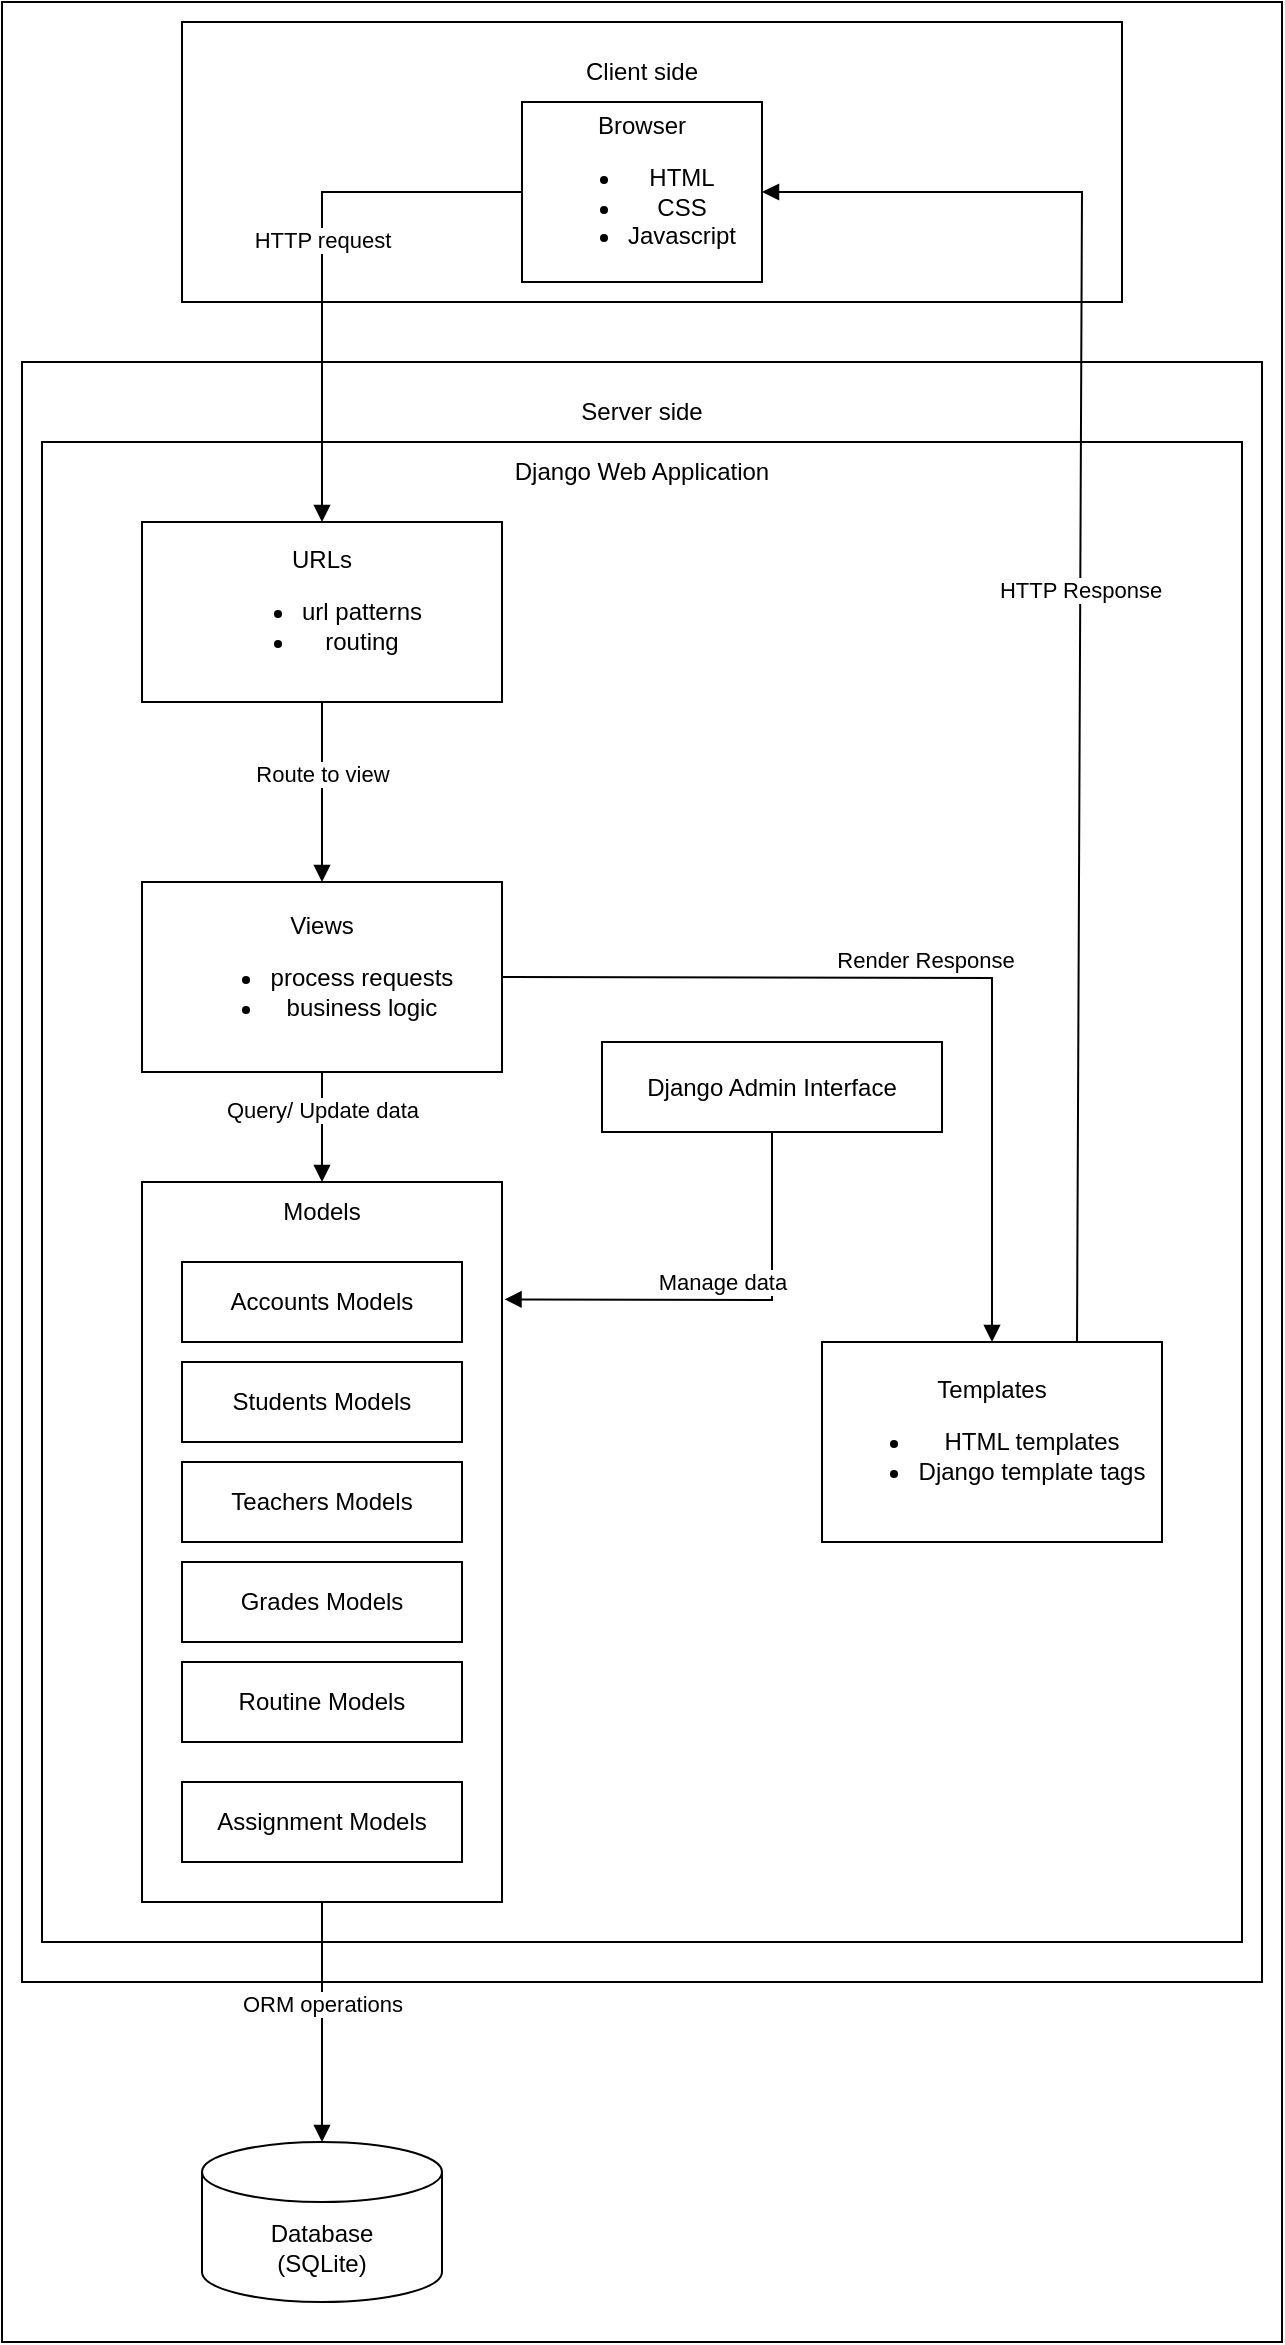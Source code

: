 <mxfile version="26.1.0">
  <diagram name="Page-1" id="lrRyJiNfdquQ_s9fhaxN">
    <mxGraphModel dx="947" dy="1084" grid="1" gridSize="10" guides="1" tooltips="1" connect="1" arrows="1" fold="1" page="1" pageScale="1" pageWidth="850" pageHeight="1100" math="0" shadow="0">
      <root>
        <mxCell id="0" />
        <mxCell id="1" parent="0" />
        <mxCell id="MOwVqs5IYtBJF2iBXdzO-2" value="" style="rounded=0;whiteSpace=wrap;html=1;" vertex="1" parent="1">
          <mxGeometry x="100" y="40" width="640" height="1170" as="geometry" />
        </mxCell>
        <mxCell id="MOwVqs5IYtBJF2iBXdzO-3" value="" style="rounded=0;whiteSpace=wrap;html=1;" vertex="1" parent="1">
          <mxGeometry x="190" y="50" width="470" height="140" as="geometry" />
        </mxCell>
        <mxCell id="MOwVqs5IYtBJF2iBXdzO-4" value="&lt;div&gt;Browser&lt;/div&gt;&lt;div&gt;&lt;ul&gt;&lt;li&gt;HTML&lt;/li&gt;&lt;li&gt;CSS&lt;/li&gt;&lt;li&gt;Javascript&lt;/li&gt;&lt;/ul&gt;&lt;/div&gt;" style="rounded=0;whiteSpace=wrap;html=1;" vertex="1" parent="1">
          <mxGeometry x="360" y="90" width="120" height="90" as="geometry" />
        </mxCell>
        <mxCell id="MOwVqs5IYtBJF2iBXdzO-7" value="Client side" style="text;html=1;align=center;verticalAlign=middle;whiteSpace=wrap;rounded=0;" vertex="1" parent="1">
          <mxGeometry x="390" y="60" width="60" height="30" as="geometry" />
        </mxCell>
        <mxCell id="MOwVqs5IYtBJF2iBXdzO-8" value="" style="rounded=0;whiteSpace=wrap;html=1;" vertex="1" parent="1">
          <mxGeometry x="110" y="220" width="620" height="810" as="geometry" />
        </mxCell>
        <mxCell id="MOwVqs5IYtBJF2iBXdzO-9" value="" style="rounded=0;whiteSpace=wrap;html=1;" vertex="1" parent="1">
          <mxGeometry x="120" y="260" width="600" height="750" as="geometry" />
        </mxCell>
        <mxCell id="MOwVqs5IYtBJF2iBXdzO-10" value="Server side" style="text;html=1;align=center;verticalAlign=middle;whiteSpace=wrap;rounded=0;" vertex="1" parent="1">
          <mxGeometry x="380" y="230" width="80" height="30" as="geometry" />
        </mxCell>
        <mxCell id="MOwVqs5IYtBJF2iBXdzO-12" value="Django Web Application" style="text;html=1;align=center;verticalAlign=middle;whiteSpace=wrap;rounded=0;" vertex="1" parent="1">
          <mxGeometry x="350" y="260" width="140" height="30" as="geometry" />
        </mxCell>
        <mxCell id="MOwVqs5IYtBJF2iBXdzO-13" value="URLs&lt;div&gt;&lt;ul&gt;&lt;li&gt;url patterns&lt;/li&gt;&lt;li&gt;routing&lt;/li&gt;&lt;/ul&gt;&lt;/div&gt;" style="rounded=0;whiteSpace=wrap;html=1;" vertex="1" parent="1">
          <mxGeometry x="170" y="300" width="180" height="90" as="geometry" />
        </mxCell>
        <mxCell id="MOwVqs5IYtBJF2iBXdzO-14" value="Views&lt;div&gt;&lt;ul&gt;&lt;li&gt;process requests&lt;/li&gt;&lt;li&gt;business logic&lt;/li&gt;&lt;/ul&gt;&lt;/div&gt;" style="rounded=0;whiteSpace=wrap;html=1;" vertex="1" parent="1">
          <mxGeometry x="170" y="480" width="180" height="95" as="geometry" />
        </mxCell>
        <mxCell id="MOwVqs5IYtBJF2iBXdzO-15" value="Django Admin Interface" style="rounded=0;whiteSpace=wrap;html=1;" vertex="1" parent="1">
          <mxGeometry x="400" y="560" width="170" height="45" as="geometry" />
        </mxCell>
        <mxCell id="MOwVqs5IYtBJF2iBXdzO-17" value="" style="rounded=0;whiteSpace=wrap;html=1;" vertex="1" parent="1">
          <mxGeometry x="170" y="630" width="180" height="360" as="geometry" />
        </mxCell>
        <mxCell id="MOwVqs5IYtBJF2iBXdzO-18" value="Accounts Models" style="rounded=0;whiteSpace=wrap;html=1;" vertex="1" parent="1">
          <mxGeometry x="190" y="670" width="140" height="40" as="geometry" />
        </mxCell>
        <mxCell id="MOwVqs5IYtBJF2iBXdzO-19" value="Students Models" style="rounded=0;whiteSpace=wrap;html=1;" vertex="1" parent="1">
          <mxGeometry x="190" y="720" width="140" height="40" as="geometry" />
        </mxCell>
        <mxCell id="MOwVqs5IYtBJF2iBXdzO-20" value="Teachers Models" style="rounded=0;whiteSpace=wrap;html=1;" vertex="1" parent="1">
          <mxGeometry x="190" y="770" width="140" height="40" as="geometry" />
        </mxCell>
        <mxCell id="MOwVqs5IYtBJF2iBXdzO-21" value="Grades Models" style="rounded=0;whiteSpace=wrap;html=1;" vertex="1" parent="1">
          <mxGeometry x="190" y="820" width="140" height="40" as="geometry" />
        </mxCell>
        <mxCell id="MOwVqs5IYtBJF2iBXdzO-22" value="Routine Models" style="rounded=0;whiteSpace=wrap;html=1;" vertex="1" parent="1">
          <mxGeometry x="190" y="870" width="140" height="40" as="geometry" />
        </mxCell>
        <mxCell id="MOwVqs5IYtBJF2iBXdzO-23" value="Assignment Models" style="rounded=0;whiteSpace=wrap;html=1;" vertex="1" parent="1">
          <mxGeometry x="190" y="930" width="140" height="40" as="geometry" />
        </mxCell>
        <mxCell id="MOwVqs5IYtBJF2iBXdzO-25" value="Models" style="text;html=1;align=center;verticalAlign=middle;whiteSpace=wrap;rounded=0;" vertex="1" parent="1">
          <mxGeometry x="220" y="630" width="80" height="30" as="geometry" />
        </mxCell>
        <mxCell id="MOwVqs5IYtBJF2iBXdzO-26" value="Templates&lt;div&gt;&lt;ul&gt;&lt;li&gt;HTML templates&lt;/li&gt;&lt;li&gt;Django template tags&lt;/li&gt;&lt;/ul&gt;&lt;/div&gt;" style="rounded=0;whiteSpace=wrap;html=1;" vertex="1" parent="1">
          <mxGeometry x="510" y="710" width="170" height="100" as="geometry" />
        </mxCell>
        <mxCell id="MOwVqs5IYtBJF2iBXdzO-27" value="Database&lt;div&gt;(SQLite)&lt;/div&gt;" style="shape=cylinder3;whiteSpace=wrap;html=1;boundedLbl=1;backgroundOutline=1;size=15;" vertex="1" parent="1">
          <mxGeometry x="200" y="1110" width="120" height="80" as="geometry" />
        </mxCell>
        <mxCell id="MOwVqs5IYtBJF2iBXdzO-28" value="ORM operations" style="html=1;verticalAlign=bottom;endArrow=block;curved=0;rounded=0;exitX=0.5;exitY=1;exitDx=0;exitDy=0;entryX=0.5;entryY=0;entryDx=0;entryDy=0;entryPerimeter=0;" edge="1" parent="1" source="MOwVqs5IYtBJF2iBXdzO-17" target="MOwVqs5IYtBJF2iBXdzO-27">
          <mxGeometry width="80" relative="1" as="geometry">
            <mxPoint x="360" y="940" as="sourcePoint" />
            <mxPoint x="440" y="940" as="targetPoint" />
          </mxGeometry>
        </mxCell>
        <mxCell id="MOwVqs5IYtBJF2iBXdzO-29" value="HTTP request" style="html=1;verticalAlign=bottom;endArrow=block;curved=0;rounded=0;exitX=0;exitY=0.5;exitDx=0;exitDy=0;entryX=0.5;entryY=0;entryDx=0;entryDy=0;" edge="1" parent="1" source="MOwVqs5IYtBJF2iBXdzO-4" target="MOwVqs5IYtBJF2iBXdzO-13">
          <mxGeometry width="80" relative="1" as="geometry">
            <mxPoint x="360" y="320" as="sourcePoint" />
            <mxPoint x="440" y="320" as="targetPoint" />
            <Array as="points">
              <mxPoint x="260" y="135" />
            </Array>
          </mxGeometry>
        </mxCell>
        <mxCell id="MOwVqs5IYtBJF2iBXdzO-30" value="Route to view" style="html=1;verticalAlign=bottom;endArrow=block;curved=0;rounded=0;entryX=0.5;entryY=0;entryDx=0;entryDy=0;exitX=0.5;exitY=1;exitDx=0;exitDy=0;" edge="1" parent="1" source="MOwVqs5IYtBJF2iBXdzO-13" target="MOwVqs5IYtBJF2iBXdzO-14">
          <mxGeometry width="80" relative="1" as="geometry">
            <mxPoint x="360" y="320" as="sourcePoint" />
            <mxPoint x="440" y="320" as="targetPoint" />
          </mxGeometry>
        </mxCell>
        <mxCell id="MOwVqs5IYtBJF2iBXdzO-31" value="HTTP Response" style="html=1;verticalAlign=bottom;endArrow=block;curved=0;rounded=0;entryX=1;entryY=0.5;entryDx=0;entryDy=0;exitX=0.75;exitY=0;exitDx=0;exitDy=0;" edge="1" parent="1" source="MOwVqs5IYtBJF2iBXdzO-26" target="MOwVqs5IYtBJF2iBXdzO-4">
          <mxGeometry width="80" relative="1" as="geometry">
            <mxPoint x="360" y="320" as="sourcePoint" />
            <mxPoint x="440" y="320" as="targetPoint" />
            <Array as="points">
              <mxPoint x="640" y="135" />
            </Array>
          </mxGeometry>
        </mxCell>
        <mxCell id="MOwVqs5IYtBJF2iBXdzO-32" value="Render Response&amp;nbsp;" style="html=1;verticalAlign=bottom;endArrow=block;curved=0;rounded=0;entryX=0.5;entryY=0;entryDx=0;entryDy=0;exitX=1;exitY=0.5;exitDx=0;exitDy=0;" edge="1" parent="1" source="MOwVqs5IYtBJF2iBXdzO-14" target="MOwVqs5IYtBJF2iBXdzO-26">
          <mxGeometry width="80" relative="1" as="geometry">
            <mxPoint x="360" y="630" as="sourcePoint" />
            <mxPoint x="440" y="630" as="targetPoint" />
            <Array as="points">
              <mxPoint x="595" y="528" />
            </Array>
          </mxGeometry>
        </mxCell>
        <mxCell id="MOwVqs5IYtBJF2iBXdzO-33" value="Manage data" style="html=1;verticalAlign=bottom;endArrow=block;curved=0;rounded=0;entryX=1.007;entryY=0.163;entryDx=0;entryDy=0;entryPerimeter=0;exitX=0.5;exitY=1;exitDx=0;exitDy=0;" edge="1" parent="1" source="MOwVqs5IYtBJF2iBXdzO-15" target="MOwVqs5IYtBJF2iBXdzO-17">
          <mxGeometry width="80" relative="1" as="geometry">
            <mxPoint x="360" y="630" as="sourcePoint" />
            <mxPoint x="440" y="630" as="targetPoint" />
            <Array as="points">
              <mxPoint x="485" y="689" />
            </Array>
          </mxGeometry>
        </mxCell>
        <mxCell id="MOwVqs5IYtBJF2iBXdzO-34" value="Query/ Update data" style="html=1;verticalAlign=bottom;endArrow=block;curved=0;rounded=0;exitX=0.5;exitY=1;exitDx=0;exitDy=0;entryX=0.5;entryY=0;entryDx=0;entryDy=0;" edge="1" parent="1" source="MOwVqs5IYtBJF2iBXdzO-14" target="MOwVqs5IYtBJF2iBXdzO-25">
          <mxGeometry width="80" relative="1" as="geometry">
            <mxPoint x="360" y="630" as="sourcePoint" />
            <mxPoint x="440" y="630" as="targetPoint" />
          </mxGeometry>
        </mxCell>
      </root>
    </mxGraphModel>
  </diagram>
</mxfile>
